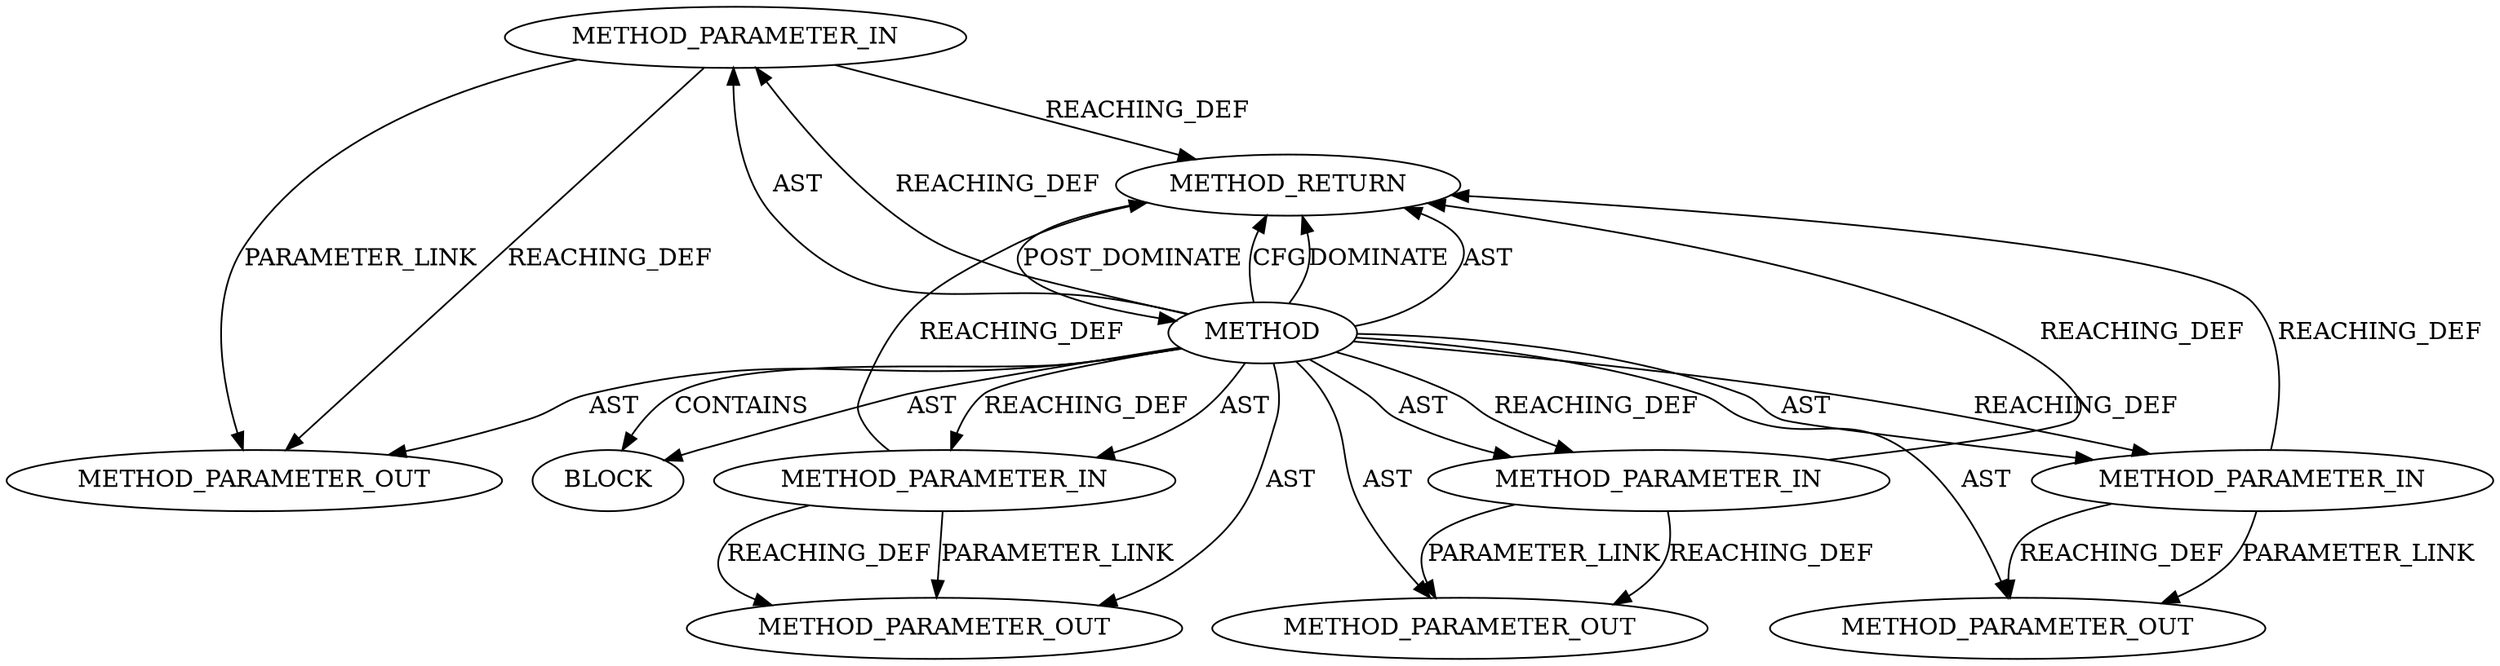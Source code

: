 digraph {
  13594 [label=METHOD_PARAMETER_OUT ORDER=3 CODE="p3" IS_VARIADIC=false TYPE_FULL_NAME="ANY" EVALUATION_STRATEGY="BY_VALUE" INDEX=3 NAME="p3"]
  12814 [label=METHOD_PARAMETER_IN ORDER=2 CODE="p2" IS_VARIADIC=false TYPE_FULL_NAME="ANY" EVALUATION_STRATEGY="BY_VALUE" INDEX=2 NAME="p2"]
  12815 [label=METHOD_PARAMETER_IN ORDER=3 CODE="p3" IS_VARIADIC=false TYPE_FULL_NAME="ANY" EVALUATION_STRATEGY="BY_VALUE" INDEX=3 NAME="p3"]
  13595 [label=METHOD_PARAMETER_OUT ORDER=4 CODE="p4" IS_VARIADIC=false TYPE_FULL_NAME="ANY" EVALUATION_STRATEGY="BY_VALUE" INDEX=4 NAME="p4"]
  12813 [label=METHOD_PARAMETER_IN ORDER=1 CODE="p1" IS_VARIADIC=false TYPE_FULL_NAME="ANY" EVALUATION_STRATEGY="BY_VALUE" INDEX=1 NAME="p1"]
  12818 [label=METHOD_RETURN ORDER=2 CODE="RET" TYPE_FULL_NAME="ANY" EVALUATION_STRATEGY="BY_VALUE"]
  13592 [label=METHOD_PARAMETER_OUT ORDER=1 CODE="p1" IS_VARIADIC=false TYPE_FULL_NAME="ANY" EVALUATION_STRATEGY="BY_VALUE" INDEX=1 NAME="p1"]
  13593 [label=METHOD_PARAMETER_OUT ORDER=2 CODE="p2" IS_VARIADIC=false TYPE_FULL_NAME="ANY" EVALUATION_STRATEGY="BY_VALUE" INDEX=2 NAME="p2"]
  12812 [label=METHOD AST_PARENT_TYPE="NAMESPACE_BLOCK" AST_PARENT_FULL_NAME="<global>" ORDER=0 CODE="<empty>" FULL_NAME="ceph_decode_64_safe" IS_EXTERNAL=true FILENAME="<empty>" SIGNATURE="" NAME="ceph_decode_64_safe"]
  12817 [label=BLOCK ORDER=1 ARGUMENT_INDEX=1 CODE="<empty>" TYPE_FULL_NAME="ANY"]
  12816 [label=METHOD_PARAMETER_IN ORDER=4 CODE="p4" IS_VARIADIC=false TYPE_FULL_NAME="ANY" EVALUATION_STRATEGY="BY_VALUE" INDEX=4 NAME="p4"]
  12812 -> 12814 [label=AST ]
  12813 -> 13592 [label=PARAMETER_LINK ]
  12812 -> 13592 [label=AST ]
  12814 -> 13593 [label=REACHING_DEF VARIABLE="p2"]
  12812 -> 13595 [label=AST ]
  12812 -> 12813 [label=REACHING_DEF VARIABLE=""]
  12812 -> 12816 [label=REACHING_DEF VARIABLE=""]
  12812 -> 13593 [label=AST ]
  12812 -> 12818 [label=CFG ]
  12812 -> 12818 [label=DOMINATE ]
  12814 -> 12818 [label=REACHING_DEF VARIABLE="p2"]
  12816 -> 13595 [label=PARAMETER_LINK ]
  12812 -> 12816 [label=AST ]
  12812 -> 12813 [label=AST ]
  12818 -> 12812 [label=POST_DOMINATE ]
  12815 -> 13594 [label=REACHING_DEF VARIABLE="p3"]
  12812 -> 12815 [label=REACHING_DEF VARIABLE=""]
  12816 -> 12818 [label=REACHING_DEF VARIABLE="p4"]
  12812 -> 12818 [label=AST ]
  12815 -> 13594 [label=PARAMETER_LINK ]
  12812 -> 12815 [label=AST ]
  12812 -> 12814 [label=REACHING_DEF VARIABLE=""]
  12812 -> 12817 [label=AST ]
  12813 -> 12818 [label=REACHING_DEF VARIABLE="p1"]
  12812 -> 13594 [label=AST ]
  12813 -> 13592 [label=REACHING_DEF VARIABLE="p1"]
  12816 -> 13595 [label=REACHING_DEF VARIABLE="p4"]
  12814 -> 13593 [label=PARAMETER_LINK ]
  12812 -> 12817 [label=CONTAINS ]
  12815 -> 12818 [label=REACHING_DEF VARIABLE="p3"]
}
